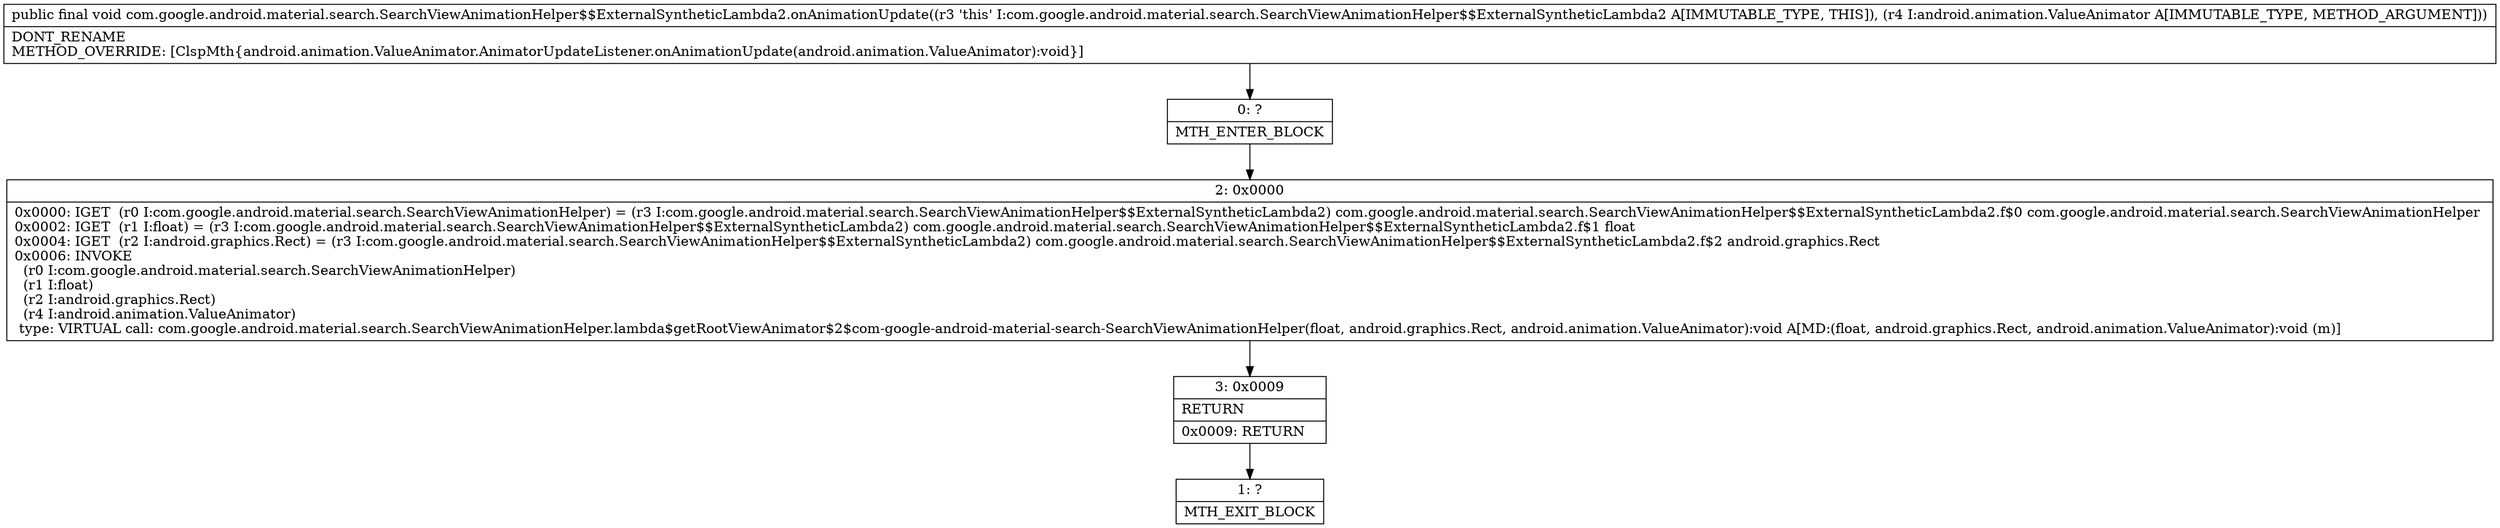 digraph "CFG forcom.google.android.material.search.SearchViewAnimationHelper$$ExternalSyntheticLambda2.onAnimationUpdate(Landroid\/animation\/ValueAnimator;)V" {
Node_0 [shape=record,label="{0\:\ ?|MTH_ENTER_BLOCK\l}"];
Node_2 [shape=record,label="{2\:\ 0x0000|0x0000: IGET  (r0 I:com.google.android.material.search.SearchViewAnimationHelper) = (r3 I:com.google.android.material.search.SearchViewAnimationHelper$$ExternalSyntheticLambda2) com.google.android.material.search.SearchViewAnimationHelper$$ExternalSyntheticLambda2.f$0 com.google.android.material.search.SearchViewAnimationHelper \l0x0002: IGET  (r1 I:float) = (r3 I:com.google.android.material.search.SearchViewAnimationHelper$$ExternalSyntheticLambda2) com.google.android.material.search.SearchViewAnimationHelper$$ExternalSyntheticLambda2.f$1 float \l0x0004: IGET  (r2 I:android.graphics.Rect) = (r3 I:com.google.android.material.search.SearchViewAnimationHelper$$ExternalSyntheticLambda2) com.google.android.material.search.SearchViewAnimationHelper$$ExternalSyntheticLambda2.f$2 android.graphics.Rect \l0x0006: INVOKE  \l  (r0 I:com.google.android.material.search.SearchViewAnimationHelper)\l  (r1 I:float)\l  (r2 I:android.graphics.Rect)\l  (r4 I:android.animation.ValueAnimator)\l type: VIRTUAL call: com.google.android.material.search.SearchViewAnimationHelper.lambda$getRootViewAnimator$2$com\-google\-android\-material\-search\-SearchViewAnimationHelper(float, android.graphics.Rect, android.animation.ValueAnimator):void A[MD:(float, android.graphics.Rect, android.animation.ValueAnimator):void (m)]\l}"];
Node_3 [shape=record,label="{3\:\ 0x0009|RETURN\l|0x0009: RETURN   \l}"];
Node_1 [shape=record,label="{1\:\ ?|MTH_EXIT_BLOCK\l}"];
MethodNode[shape=record,label="{public final void com.google.android.material.search.SearchViewAnimationHelper$$ExternalSyntheticLambda2.onAnimationUpdate((r3 'this' I:com.google.android.material.search.SearchViewAnimationHelper$$ExternalSyntheticLambda2 A[IMMUTABLE_TYPE, THIS]), (r4 I:android.animation.ValueAnimator A[IMMUTABLE_TYPE, METHOD_ARGUMENT]))  | DONT_RENAME\lMETHOD_OVERRIDE: [ClspMth\{android.animation.ValueAnimator.AnimatorUpdateListener.onAnimationUpdate(android.animation.ValueAnimator):void\}]\l}"];
MethodNode -> Node_0;Node_0 -> Node_2;
Node_2 -> Node_3;
Node_3 -> Node_1;
}

